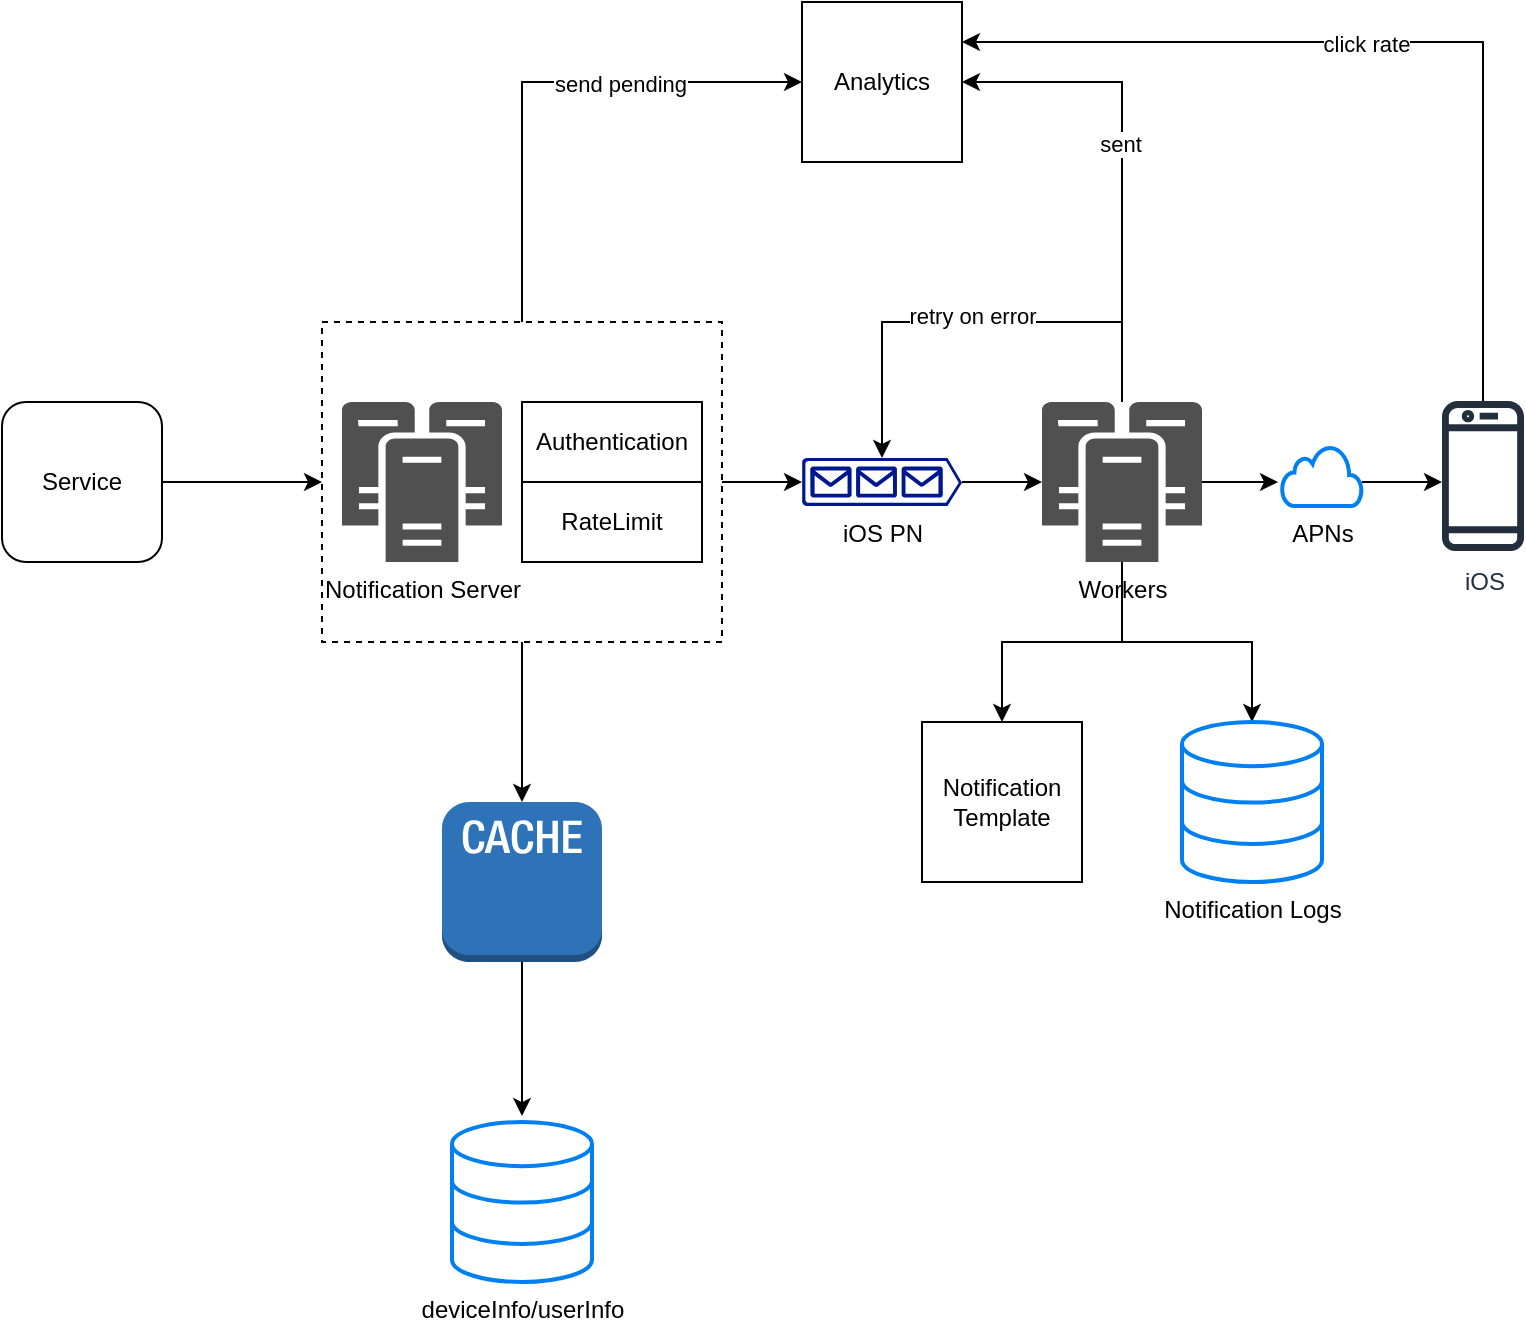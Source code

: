 <mxfile version="20.8.1" type="device"><diagram id="ZURJ1NCQNacwmsSRWWvk" name="Page-1"><mxGraphModel dx="1306" dy="766" grid="1" gridSize="10" guides="1" tooltips="1" connect="1" arrows="1" fold="1" page="1" pageScale="1" pageWidth="827" pageHeight="1169" math="0" shadow="0"><root><mxCell id="0"/><mxCell id="1" parent="0"/><mxCell id="um5dOseDlcGne9bCvdg4-6" style="edgeStyle=orthogonalEdgeStyle;rounded=0;orthogonalLoop=1;jettySize=auto;html=1;exitX=1;exitY=0.5;exitDx=0;exitDy=0;" parent="1" source="um5dOseDlcGne9bCvdg4-1" edge="1"><mxGeometry relative="1" as="geometry"><Array as="points"><mxPoint x="190" y="320"/><mxPoint x="190" y="320"/></Array><mxPoint x="200" y="320" as="targetPoint"/></mxGeometry></mxCell><mxCell id="um5dOseDlcGne9bCvdg4-1" value="Service" style="rounded=1;whiteSpace=wrap;html=1;" parent="1" vertex="1"><mxGeometry x="40" y="280" width="80" height="80" as="geometry"/></mxCell><mxCell id="um5dOseDlcGne9bCvdg4-8" style="edgeStyle=orthogonalEdgeStyle;rounded=0;orthogonalLoop=1;jettySize=auto;html=1;exitX=1;exitY=0.5;exitDx=0;exitDy=0;" parent="1" source="wgCobLAy9-JRgxIYV_fR-1" edge="1"><mxGeometry relative="1" as="geometry"><mxPoint x="420" y="320" as="sourcePoint"/><mxPoint x="440" y="320" as="targetPoint"/><Array as="points"/></mxGeometry></mxCell><mxCell id="wgCobLAy9-JRgxIYV_fR-16" style="edgeStyle=orthogonalEdgeStyle;rounded=0;orthogonalLoop=1;jettySize=auto;html=1;entryX=-0.05;entryY=0.6;entryDx=0;entryDy=0;entryPerimeter=0;" edge="1" parent="1" source="um5dOseDlcGne9bCvdg4-9" target="wgCobLAy9-JRgxIYV_fR-14"><mxGeometry relative="1" as="geometry"/></mxCell><mxCell id="wgCobLAy9-JRgxIYV_fR-25" style="edgeStyle=orthogonalEdgeStyle;rounded=0;orthogonalLoop=1;jettySize=auto;html=1;entryX=0.5;entryY=0;entryDx=0;entryDy=0;" edge="1" parent="1" source="um5dOseDlcGne9bCvdg4-9" target="wgCobLAy9-JRgxIYV_fR-23"><mxGeometry relative="1" as="geometry"><mxPoint x="600" y="440" as="targetPoint"/></mxGeometry></mxCell><mxCell id="wgCobLAy9-JRgxIYV_fR-31" style="edgeStyle=orthogonalEdgeStyle;rounded=0;orthogonalLoop=1;jettySize=auto;html=1;" edge="1" parent="1" source="um5dOseDlcGne9bCvdg4-9" target="wgCobLAy9-JRgxIYV_fR-27"><mxGeometry relative="1" as="geometry"/></mxCell><mxCell id="wgCobLAy9-JRgxIYV_fR-34" style="edgeStyle=orthogonalEdgeStyle;rounded=0;orthogonalLoop=1;jettySize=auto;html=1;entryX=1;entryY=0.5;entryDx=0;entryDy=0;" edge="1" parent="1" source="um5dOseDlcGne9bCvdg4-9" target="um5dOseDlcGne9bCvdg4-19"><mxGeometry relative="1" as="geometry"><mxPoint x="600" y="120" as="targetPoint"/><Array as="points"><mxPoint x="600" y="120"/></Array></mxGeometry></mxCell><mxCell id="wgCobLAy9-JRgxIYV_fR-36" value="sent" style="edgeLabel;html=1;align=center;verticalAlign=middle;resizable=0;points=[];" vertex="1" connectable="0" parent="wgCobLAy9-JRgxIYV_fR-34"><mxGeometry x="0.075" y="1" relative="1" as="geometry"><mxPoint as="offset"/></mxGeometry></mxCell><mxCell id="wgCobLAy9-JRgxIYV_fR-40" style="edgeStyle=orthogonalEdgeStyle;rounded=0;orthogonalLoop=1;jettySize=auto;html=1;entryX=0.5;entryY=0;entryDx=0;entryDy=0;entryPerimeter=0;" edge="1" parent="1" source="um5dOseDlcGne9bCvdg4-9" target="wgCobLAy9-JRgxIYV_fR-7"><mxGeometry relative="1" as="geometry"><mxPoint x="480" y="240" as="targetPoint"/><Array as="points"><mxPoint x="600" y="240"/><mxPoint x="480" y="240"/></Array></mxGeometry></mxCell><mxCell id="wgCobLAy9-JRgxIYV_fR-41" value="retry on error" style="edgeLabel;html=1;align=center;verticalAlign=middle;resizable=0;points=[];" vertex="1" connectable="0" parent="wgCobLAy9-JRgxIYV_fR-40"><mxGeometry x="0.009" y="-3" relative="1" as="geometry"><mxPoint as="offset"/></mxGeometry></mxCell><mxCell id="um5dOseDlcGne9bCvdg4-9" value="Workers" style="sketch=0;pointerEvents=1;shadow=0;dashed=0;html=1;strokeColor=none;fillColor=#505050;labelPosition=center;verticalLabelPosition=bottom;verticalAlign=top;outlineConnect=0;align=center;shape=mxgraph.office.servers.cluster_server;" parent="1" vertex="1"><mxGeometry x="560" y="280" width="80" height="80" as="geometry"/></mxCell><mxCell id="um5dOseDlcGne9bCvdg4-19" value="Analytics" style="rounded=0;whiteSpace=wrap;html=1;" parent="1" vertex="1"><mxGeometry x="440" y="80" width="80" height="80" as="geometry"/></mxCell><mxCell id="wgCobLAy9-JRgxIYV_fR-22" style="edgeStyle=orthogonalEdgeStyle;rounded=0;orthogonalLoop=1;jettySize=auto;html=1;entryX=0.5;entryY=-0.037;entryDx=0;entryDy=0;entryPerimeter=0;" edge="1" parent="1" source="um5dOseDlcGne9bCvdg4-22" target="wgCobLAy9-JRgxIYV_fR-19"><mxGeometry relative="1" as="geometry"/></mxCell><mxCell id="um5dOseDlcGne9bCvdg4-22" value="" style="outlineConnect=0;dashed=0;verticalLabelPosition=bottom;verticalAlign=top;align=center;html=1;shape=mxgraph.aws3.cache_node;fillColor=#2E73B8;gradientColor=none;" parent="1" vertex="1"><mxGeometry x="260" y="480" width="80" height="80" as="geometry"/></mxCell><mxCell id="wgCobLAy9-JRgxIYV_fR-20" style="edgeStyle=orthogonalEdgeStyle;rounded=0;orthogonalLoop=1;jettySize=auto;html=1;entryX=0.5;entryY=0;entryDx=0;entryDy=0;entryPerimeter=0;" edge="1" parent="1" source="wgCobLAy9-JRgxIYV_fR-1" target="um5dOseDlcGne9bCvdg4-22"><mxGeometry relative="1" as="geometry"/></mxCell><mxCell id="wgCobLAy9-JRgxIYV_fR-35" style="edgeStyle=orthogonalEdgeStyle;rounded=0;orthogonalLoop=1;jettySize=auto;html=1;entryX=0;entryY=0.5;entryDx=0;entryDy=0;" edge="1" parent="1" source="wgCobLAy9-JRgxIYV_fR-1" target="um5dOseDlcGne9bCvdg4-19"><mxGeometry relative="1" as="geometry"><mxPoint x="300" y="120" as="targetPoint"/><Array as="points"><mxPoint x="300" y="120"/></Array></mxGeometry></mxCell><mxCell id="wgCobLAy9-JRgxIYV_fR-37" value="send pending" style="edgeLabel;html=1;align=center;verticalAlign=middle;resizable=0;points=[];" vertex="1" connectable="0" parent="wgCobLAy9-JRgxIYV_fR-35"><mxGeometry x="0.3" y="-1" relative="1" as="geometry"><mxPoint as="offset"/></mxGeometry></mxCell><mxCell id="wgCobLAy9-JRgxIYV_fR-1" value="" style="rounded=0;whiteSpace=wrap;html=1;dashed=1;" vertex="1" parent="1"><mxGeometry x="200" y="240" width="200" height="160" as="geometry"/></mxCell><mxCell id="wgCobLAy9-JRgxIYV_fR-4" value="Notification Server" style="sketch=0;pointerEvents=1;shadow=0;dashed=0;html=1;strokeColor=none;fillColor=#505050;labelPosition=center;verticalLabelPosition=bottom;verticalAlign=top;outlineConnect=0;align=center;shape=mxgraph.office.servers.cluster_server;" vertex="1" parent="1"><mxGeometry x="210" y="280" width="80" height="80" as="geometry"/></mxCell><mxCell id="wgCobLAy9-JRgxIYV_fR-5" value="Authentication" style="rounded=0;whiteSpace=wrap;html=1;" vertex="1" parent="1"><mxGeometry x="300" y="280" width="90" height="40" as="geometry"/></mxCell><mxCell id="wgCobLAy9-JRgxIYV_fR-6" value="RateLimit" style="rounded=0;whiteSpace=wrap;html=1;" vertex="1" parent="1"><mxGeometry x="300" y="320" width="90" height="40" as="geometry"/></mxCell><mxCell id="wgCobLAy9-JRgxIYV_fR-13" style="edgeStyle=orthogonalEdgeStyle;rounded=0;orthogonalLoop=1;jettySize=auto;html=1;" edge="1" parent="1" source="wgCobLAy9-JRgxIYV_fR-7" target="um5dOseDlcGne9bCvdg4-9"><mxGeometry relative="1" as="geometry"/></mxCell><mxCell id="wgCobLAy9-JRgxIYV_fR-7" value="iOS PN" style="sketch=0;aspect=fixed;pointerEvents=1;shadow=0;dashed=0;html=1;strokeColor=none;labelPosition=center;verticalLabelPosition=bottom;verticalAlign=top;align=center;fillColor=#00188D;shape=mxgraph.azure.queue_generic" vertex="1" parent="1"><mxGeometry x="440" y="308" width="80" height="24" as="geometry"/></mxCell><mxCell id="wgCobLAy9-JRgxIYV_fR-18" style="edgeStyle=orthogonalEdgeStyle;rounded=0;orthogonalLoop=1;jettySize=auto;html=1;" edge="1" parent="1" source="wgCobLAy9-JRgxIYV_fR-14" target="wgCobLAy9-JRgxIYV_fR-17"><mxGeometry relative="1" as="geometry"><Array as="points"><mxPoint x="740" y="320"/><mxPoint x="740" y="320"/></Array></mxGeometry></mxCell><mxCell id="wgCobLAy9-JRgxIYV_fR-14" value="APNs" style="html=1;verticalLabelPosition=bottom;align=center;labelBackgroundColor=#ffffff;verticalAlign=top;strokeWidth=2;strokeColor=#0080F0;shadow=0;dashed=0;shape=mxgraph.ios7.icons.cloud;" vertex="1" parent="1"><mxGeometry x="680" y="302" width="40" height="30" as="geometry"/></mxCell><mxCell id="wgCobLAy9-JRgxIYV_fR-38" style="edgeStyle=orthogonalEdgeStyle;rounded=0;orthogonalLoop=1;jettySize=auto;html=1;entryX=1;entryY=0.25;entryDx=0;entryDy=0;" edge="1" parent="1" source="wgCobLAy9-JRgxIYV_fR-17" target="um5dOseDlcGne9bCvdg4-19"><mxGeometry relative="1" as="geometry"><mxPoint x="780.5" y="100" as="targetPoint"/><Array as="points"><mxPoint x="781" y="100"/></Array></mxGeometry></mxCell><mxCell id="wgCobLAy9-JRgxIYV_fR-39" value="click rate" style="edgeLabel;html=1;align=center;verticalAlign=middle;resizable=0;points=[];" vertex="1" connectable="0" parent="wgCobLAy9-JRgxIYV_fR-38"><mxGeometry x="0.082" y="1" relative="1" as="geometry"><mxPoint as="offset"/></mxGeometry></mxCell><mxCell id="wgCobLAy9-JRgxIYV_fR-17" value="iOS" style="sketch=0;outlineConnect=0;fontColor=#232F3E;gradientColor=none;fillColor=#232F3D;strokeColor=none;dashed=0;verticalLabelPosition=bottom;verticalAlign=top;align=center;html=1;fontSize=12;fontStyle=0;aspect=fixed;pointerEvents=1;shape=mxgraph.aws4.mobile_client;" vertex="1" parent="1"><mxGeometry x="760" y="278" width="41" height="78" as="geometry"/></mxCell><mxCell id="wgCobLAy9-JRgxIYV_fR-19" value="deviceInfo/userInfo" style="html=1;verticalLabelPosition=bottom;align=center;labelBackgroundColor=#ffffff;verticalAlign=top;strokeWidth=2;strokeColor=#0080F0;shadow=0;dashed=0;shape=mxgraph.ios7.icons.data;" vertex="1" parent="1"><mxGeometry x="265" y="640" width="70" height="80" as="geometry"/></mxCell><mxCell id="wgCobLAy9-JRgxIYV_fR-23" value="Notification Template" style="rounded=0;whiteSpace=wrap;html=1;" vertex="1" parent="1"><mxGeometry x="500" y="440" width="80" height="80" as="geometry"/></mxCell><mxCell id="wgCobLAy9-JRgxIYV_fR-27" value="Notification Logs" style="html=1;verticalLabelPosition=bottom;align=center;labelBackgroundColor=#ffffff;verticalAlign=top;strokeWidth=2;strokeColor=#0080F0;shadow=0;dashed=0;shape=mxgraph.ios7.icons.data;" vertex="1" parent="1"><mxGeometry x="630" y="440" width="70" height="80" as="geometry"/></mxCell></root></mxGraphModel></diagram></mxfile>